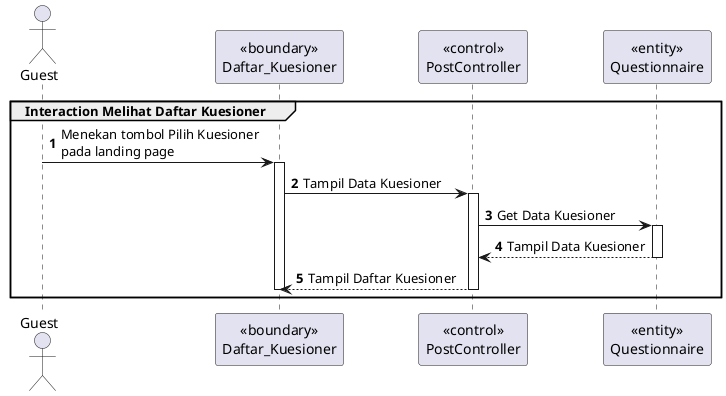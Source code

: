@startuml Interaction Melihat Daftar Kuesioner
autonumber

actor "Guest" as A
participant "<<boundary>>\nDaftar_Kuesioner" as daftar
' participant "<<boundary>>\nDetail_Kuesioner" as detail    
participant "<<control>>\nPostController" as pcontrol
' participant "<<control>>\nCaptchaController" as ccontrol
participant "<<entity>>\nQuestionnaire" as q
' participant "<<entity>>\nQuestion" as qn

group Interaction Melihat Daftar Kuesioner
    A -> daftar: Menekan tombol Pilih Kuesioner \npada landing page
    activate daftar
            daftar -> pcontrol: Tampil Data Kuesioner
            activate pcontrol
            pcontrol -> q: Get Data Kuesioner
            activate q
            q --> pcontrol: Tampil Data Kuesioner
            deactivate q
            pcontrol--> daftar: Tampil Daftar Kuesioner
        deactivate pcontrol
    deactivate daftar
end

@enduml